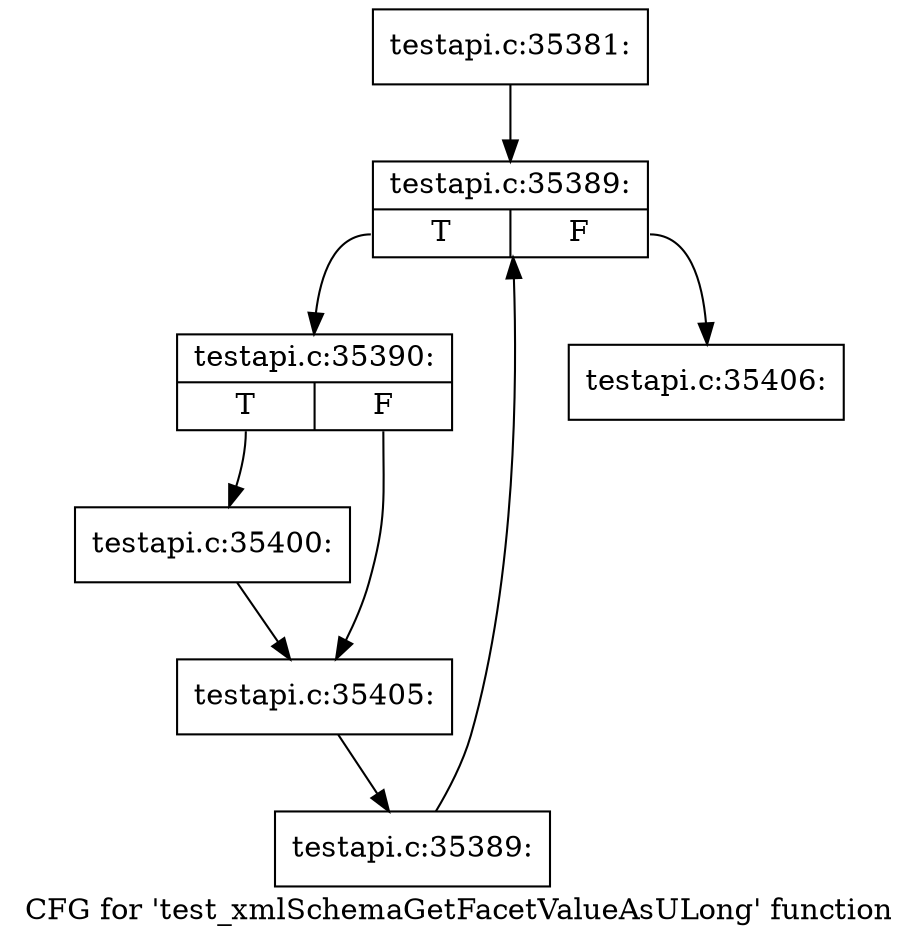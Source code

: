 digraph "CFG for 'test_xmlSchemaGetFacetValueAsULong' function" {
	label="CFG for 'test_xmlSchemaGetFacetValueAsULong' function";

	Node0x4a565d0 [shape=record,label="{testapi.c:35381:}"];
	Node0x4a565d0 -> Node0x4a63a70;
	Node0x4a63a70 [shape=record,label="{testapi.c:35389:|{<s0>T|<s1>F}}"];
	Node0x4a63a70:s0 -> Node0x4a63d10;
	Node0x4a63a70:s1 -> Node0x4a63910;
	Node0x4a63d10 [shape=record,label="{testapi.c:35390:|{<s0>T|<s1>F}}"];
	Node0x4a63d10:s0 -> Node0x4a64be0;
	Node0x4a63d10:s1 -> Node0x4a64f10;
	Node0x4a64be0 [shape=record,label="{testapi.c:35400:}"];
	Node0x4a64be0 -> Node0x4a64f10;
	Node0x4a64f10 [shape=record,label="{testapi.c:35405:}"];
	Node0x4a64f10 -> Node0x4a63c80;
	Node0x4a63c80 [shape=record,label="{testapi.c:35389:}"];
	Node0x4a63c80 -> Node0x4a63a70;
	Node0x4a63910 [shape=record,label="{testapi.c:35406:}"];
}
